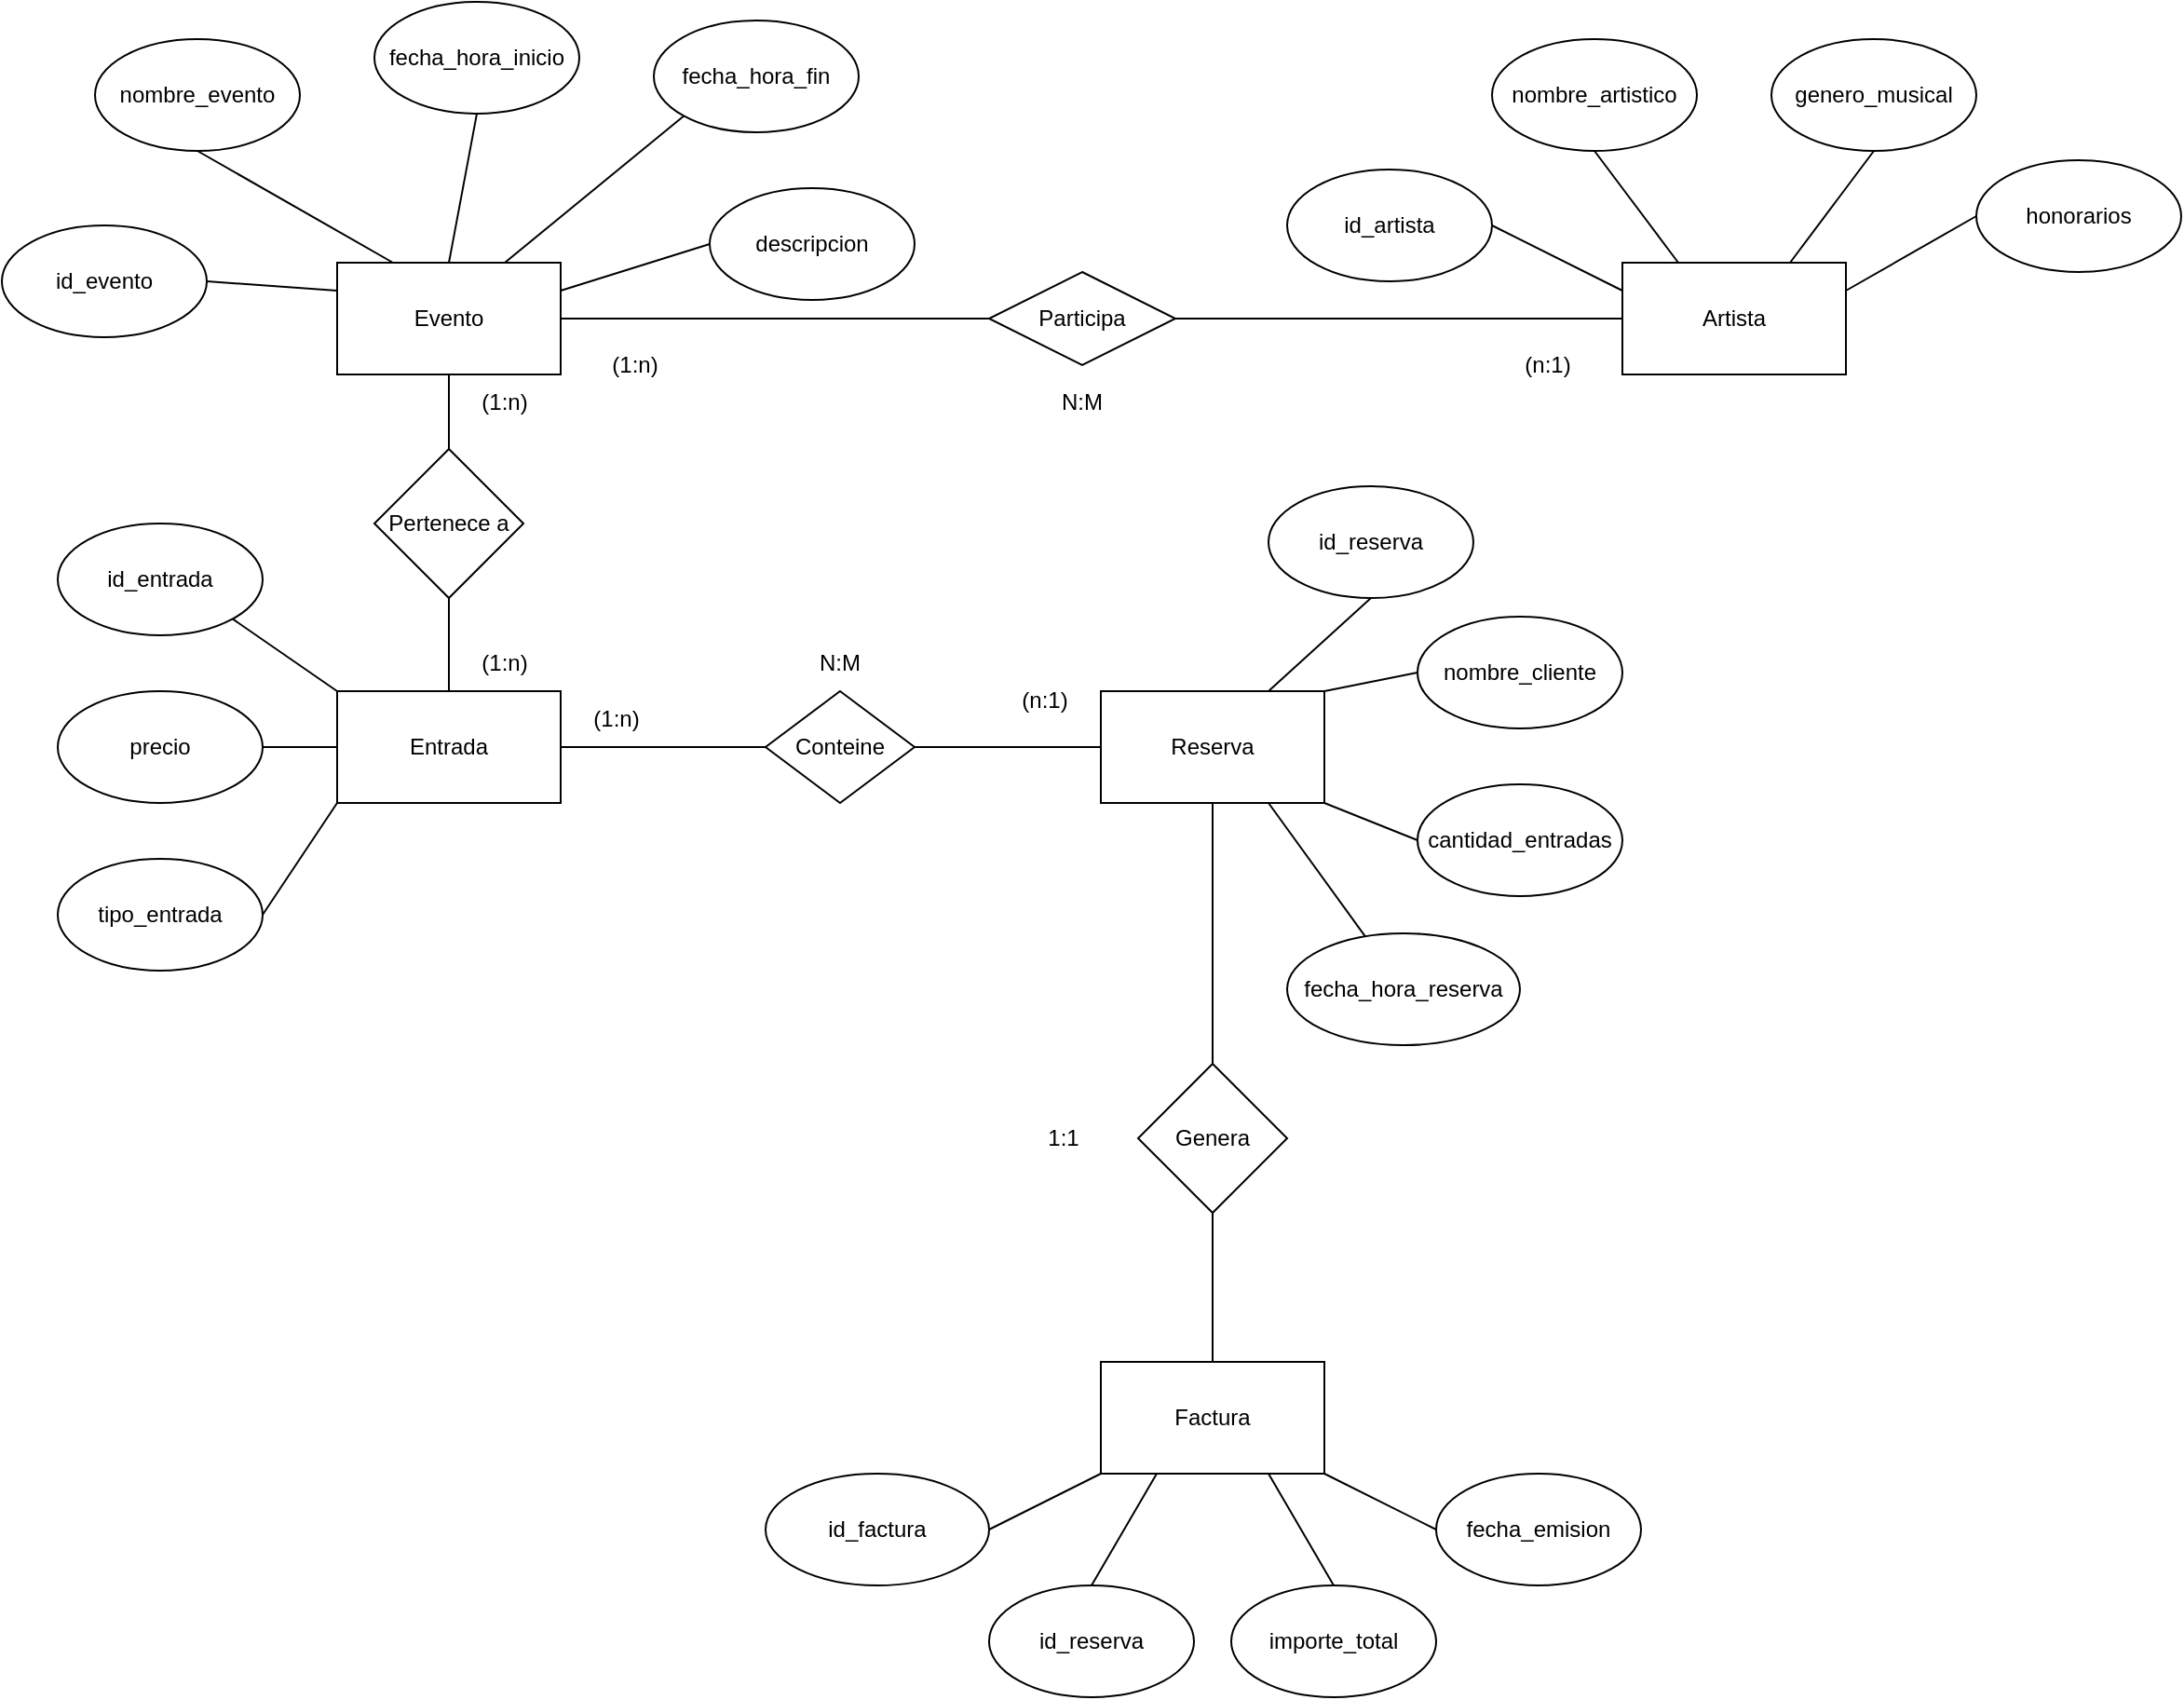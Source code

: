 <mxfile version="26.2.2" pages="2">
  <diagram id="R2lEEEUBdFMjLlhIrx00" name="Page-1">
    <mxGraphModel dx="2210" dy="997" grid="1" gridSize="10" guides="1" tooltips="1" connect="1" arrows="1" fold="1" page="1" pageScale="1" pageWidth="850" pageHeight="1100" math="0" shadow="0" extFonts="Permanent Marker^https://fonts.googleapis.com/css?family=Permanent+Marker">
      <root>
        <mxCell id="0" />
        <mxCell id="1" parent="0" />
        <mxCell id="tHTCJTDUbE4txwuYO-T0-12" style="edgeStyle=none;rounded=0;orthogonalLoop=1;jettySize=auto;html=1;exitX=0;exitY=0.25;exitDx=0;exitDy=0;entryX=1;entryY=0.5;entryDx=0;entryDy=0;endArrow=none;startFill=0;" edge="1" parent="1" source="tHTCJTDUbE4txwuYO-T0-1" target="tHTCJTDUbE4txwuYO-T0-6">
          <mxGeometry relative="1" as="geometry" />
        </mxCell>
        <mxCell id="tHTCJTDUbE4txwuYO-T0-13" style="edgeStyle=none;rounded=0;orthogonalLoop=1;jettySize=auto;html=1;exitX=0.25;exitY=0;exitDx=0;exitDy=0;entryX=0.5;entryY=1;entryDx=0;entryDy=0;endArrow=none;startFill=0;" edge="1" parent="1" source="tHTCJTDUbE4txwuYO-T0-1" target="tHTCJTDUbE4txwuYO-T0-7">
          <mxGeometry relative="1" as="geometry" />
        </mxCell>
        <mxCell id="tHTCJTDUbE4txwuYO-T0-14" style="edgeStyle=none;rounded=0;orthogonalLoop=1;jettySize=auto;html=1;exitX=0.5;exitY=0;exitDx=0;exitDy=0;entryX=0.5;entryY=1;entryDx=0;entryDy=0;endArrow=none;startFill=0;" edge="1" parent="1" source="tHTCJTDUbE4txwuYO-T0-1" target="tHTCJTDUbE4txwuYO-T0-8">
          <mxGeometry relative="1" as="geometry" />
        </mxCell>
        <mxCell id="tHTCJTDUbE4txwuYO-T0-15" style="edgeStyle=none;rounded=0;orthogonalLoop=1;jettySize=auto;html=1;exitX=0.75;exitY=0;exitDx=0;exitDy=0;entryX=0;entryY=1;entryDx=0;entryDy=0;endArrow=none;startFill=0;" edge="1" parent="1" source="tHTCJTDUbE4txwuYO-T0-1" target="tHTCJTDUbE4txwuYO-T0-9">
          <mxGeometry relative="1" as="geometry" />
        </mxCell>
        <mxCell id="tHTCJTDUbE4txwuYO-T0-16" style="edgeStyle=none;rounded=0;orthogonalLoop=1;jettySize=auto;html=1;exitX=1;exitY=0.25;exitDx=0;exitDy=0;entryX=0;entryY=0.5;entryDx=0;entryDy=0;endArrow=none;startFill=0;" edge="1" parent="1" source="tHTCJTDUbE4txwuYO-T0-1" target="tHTCJTDUbE4txwuYO-T0-10">
          <mxGeometry relative="1" as="geometry" />
        </mxCell>
        <mxCell id="tHTCJTDUbE4txwuYO-T0-18" style="edgeStyle=none;rounded=0;orthogonalLoop=1;jettySize=auto;html=1;exitX=1;exitY=0.5;exitDx=0;exitDy=0;entryX=0;entryY=0.5;entryDx=0;entryDy=0;endArrow=none;startFill=0;" edge="1" parent="1" source="tHTCJTDUbE4txwuYO-T0-1" target="tHTCJTDUbE4txwuYO-T0-17">
          <mxGeometry relative="1" as="geometry" />
        </mxCell>
        <mxCell id="tHTCJTDUbE4txwuYO-T0-1" value="Evento" style="rounded=0;whiteSpace=wrap;html=1;" vertex="1" parent="1">
          <mxGeometry x="170" y="250" width="120" height="60" as="geometry" />
        </mxCell>
        <mxCell id="tHTCJTDUbE4txwuYO-T0-24" style="edgeStyle=none;rounded=0;orthogonalLoop=1;jettySize=auto;html=1;exitX=1;exitY=0.25;exitDx=0;exitDy=0;entryX=0;entryY=0.5;entryDx=0;entryDy=0;endArrow=none;startFill=0;" edge="1" parent="1" source="tHTCJTDUbE4txwuYO-T0-2" target="tHTCJTDUbE4txwuYO-T0-23">
          <mxGeometry relative="1" as="geometry" />
        </mxCell>
        <mxCell id="tHTCJTDUbE4txwuYO-T0-25" style="edgeStyle=none;rounded=0;orthogonalLoop=1;jettySize=auto;html=1;exitX=0.75;exitY=0;exitDx=0;exitDy=0;entryX=0.5;entryY=1;entryDx=0;entryDy=0;endArrow=none;startFill=0;" edge="1" parent="1" source="tHTCJTDUbE4txwuYO-T0-2" target="tHTCJTDUbE4txwuYO-T0-22">
          <mxGeometry relative="1" as="geometry" />
        </mxCell>
        <mxCell id="tHTCJTDUbE4txwuYO-T0-26" style="edgeStyle=none;rounded=0;orthogonalLoop=1;jettySize=auto;html=1;exitX=0.25;exitY=0;exitDx=0;exitDy=0;entryX=0.5;entryY=1;entryDx=0;entryDy=0;endArrow=none;startFill=0;" edge="1" parent="1" source="tHTCJTDUbE4txwuYO-T0-2" target="tHTCJTDUbE4txwuYO-T0-21">
          <mxGeometry relative="1" as="geometry" />
        </mxCell>
        <mxCell id="tHTCJTDUbE4txwuYO-T0-27" style="edgeStyle=none;rounded=0;orthogonalLoop=1;jettySize=auto;html=1;exitX=0;exitY=0.25;exitDx=0;exitDy=0;entryX=1;entryY=0.5;entryDx=0;entryDy=0;endArrow=none;startFill=0;" edge="1" parent="1" source="tHTCJTDUbE4txwuYO-T0-2" target="tHTCJTDUbE4txwuYO-T0-20">
          <mxGeometry relative="1" as="geometry" />
        </mxCell>
        <mxCell id="tHTCJTDUbE4txwuYO-T0-2" value="Artista" style="rounded=0;whiteSpace=wrap;html=1;" vertex="1" parent="1">
          <mxGeometry x="860" y="250" width="120" height="60" as="geometry" />
        </mxCell>
        <mxCell id="tHTCJTDUbE4txwuYO-T0-29" style="edgeStyle=none;rounded=0;orthogonalLoop=1;jettySize=auto;html=1;exitX=0.5;exitY=0;exitDx=0;exitDy=0;entryX=0.5;entryY=1;entryDx=0;entryDy=0;endArrow=none;startFill=0;" edge="1" parent="1" source="tHTCJTDUbE4txwuYO-T0-3" target="tHTCJTDUbE4txwuYO-T0-28">
          <mxGeometry relative="1" as="geometry" />
        </mxCell>
        <mxCell id="tHTCJTDUbE4txwuYO-T0-37" style="edgeStyle=none;rounded=0;orthogonalLoop=1;jettySize=auto;html=1;exitX=0;exitY=0.5;exitDx=0;exitDy=0;entryX=1;entryY=0.5;entryDx=0;entryDy=0;endArrow=none;startFill=0;" edge="1" parent="1" source="tHTCJTDUbE4txwuYO-T0-3" target="tHTCJTDUbE4txwuYO-T0-36">
          <mxGeometry relative="1" as="geometry" />
        </mxCell>
        <mxCell id="tHTCJTDUbE4txwuYO-T0-38" style="edgeStyle=none;rounded=0;orthogonalLoop=1;jettySize=auto;html=1;exitX=0;exitY=0;exitDx=0;exitDy=0;entryX=1;entryY=1;entryDx=0;entryDy=0;endArrow=none;startFill=0;" edge="1" parent="1" source="tHTCJTDUbE4txwuYO-T0-3" target="tHTCJTDUbE4txwuYO-T0-34">
          <mxGeometry relative="1" as="geometry" />
        </mxCell>
        <mxCell id="tHTCJTDUbE4txwuYO-T0-40" style="edgeStyle=none;rounded=0;orthogonalLoop=1;jettySize=auto;html=1;exitX=0;exitY=1;exitDx=0;exitDy=0;entryX=1;entryY=0.5;entryDx=0;entryDy=0;endArrow=none;startFill=0;" edge="1" parent="1" source="tHTCJTDUbE4txwuYO-T0-3" target="tHTCJTDUbE4txwuYO-T0-35">
          <mxGeometry relative="1" as="geometry" />
        </mxCell>
        <mxCell id="tHTCJTDUbE4txwuYO-T0-3" value="Entrada" style="rounded=0;whiteSpace=wrap;html=1;" vertex="1" parent="1">
          <mxGeometry x="170" y="480" width="120" height="60" as="geometry" />
        </mxCell>
        <mxCell id="tHTCJTDUbE4txwuYO-T0-41" style="edgeStyle=none;rounded=0;orthogonalLoop=1;jettySize=auto;html=1;exitX=0;exitY=0.5;exitDx=0;exitDy=0;entryX=1;entryY=0.5;entryDx=0;entryDy=0;endArrow=none;startFill=0;" edge="1" parent="1" source="tHTCJTDUbE4txwuYO-T0-4" target="tHTCJTDUbE4txwuYO-T0-33">
          <mxGeometry relative="1" as="geometry" />
        </mxCell>
        <mxCell id="tHTCJTDUbE4txwuYO-T0-51" style="edgeStyle=none;rounded=0;orthogonalLoop=1;jettySize=auto;html=1;exitX=0.75;exitY=1;exitDx=0;exitDy=0;endArrow=none;startFill=0;" edge="1" parent="1" source="tHTCJTDUbE4txwuYO-T0-4" target="tHTCJTDUbE4txwuYO-T0-50">
          <mxGeometry relative="1" as="geometry" />
        </mxCell>
        <mxCell id="tHTCJTDUbE4txwuYO-T0-52" style="edgeStyle=none;rounded=0;orthogonalLoop=1;jettySize=auto;html=1;exitX=1;exitY=1;exitDx=0;exitDy=0;entryX=0;entryY=0.5;entryDx=0;entryDy=0;endArrow=none;startFill=0;" edge="1" parent="1" source="tHTCJTDUbE4txwuYO-T0-4" target="tHTCJTDUbE4txwuYO-T0-49">
          <mxGeometry relative="1" as="geometry" />
        </mxCell>
        <mxCell id="tHTCJTDUbE4txwuYO-T0-53" style="edgeStyle=none;rounded=0;orthogonalLoop=1;jettySize=auto;html=1;exitX=1;exitY=0;exitDx=0;exitDy=0;entryX=0;entryY=0.5;entryDx=0;entryDy=0;endArrow=none;startFill=0;" edge="1" parent="1" source="tHTCJTDUbE4txwuYO-T0-4" target="tHTCJTDUbE4txwuYO-T0-48">
          <mxGeometry relative="1" as="geometry" />
        </mxCell>
        <mxCell id="tHTCJTDUbE4txwuYO-T0-54" style="edgeStyle=none;rounded=0;orthogonalLoop=1;jettySize=auto;html=1;exitX=0.75;exitY=0;exitDx=0;exitDy=0;entryX=0.5;entryY=1;entryDx=0;entryDy=0;endArrow=none;startFill=0;" edge="1" parent="1" source="tHTCJTDUbE4txwuYO-T0-4" target="tHTCJTDUbE4txwuYO-T0-47">
          <mxGeometry relative="1" as="geometry" />
        </mxCell>
        <mxCell id="tHTCJTDUbE4txwuYO-T0-59" style="edgeStyle=none;rounded=0;orthogonalLoop=1;jettySize=auto;html=1;exitX=0.5;exitY=1;exitDx=0;exitDy=0;entryX=0.5;entryY=0;entryDx=0;entryDy=0;endArrow=none;startFill=0;" edge="1" parent="1" source="tHTCJTDUbE4txwuYO-T0-4" target="tHTCJTDUbE4txwuYO-T0-57">
          <mxGeometry relative="1" as="geometry" />
        </mxCell>
        <mxCell id="tHTCJTDUbE4txwuYO-T0-4" value="Reserva" style="rounded=0;whiteSpace=wrap;html=1;" vertex="1" parent="1">
          <mxGeometry x="580" y="480" width="120" height="60" as="geometry" />
        </mxCell>
        <mxCell id="tHTCJTDUbE4txwuYO-T0-67" style="edgeStyle=none;rounded=0;orthogonalLoop=1;jettySize=auto;html=1;exitX=1;exitY=1;exitDx=0;exitDy=0;entryX=0;entryY=0.5;entryDx=0;entryDy=0;endArrow=none;startFill=0;" edge="1" parent="1" source="tHTCJTDUbE4txwuYO-T0-5" target="tHTCJTDUbE4txwuYO-T0-63">
          <mxGeometry relative="1" as="geometry" />
        </mxCell>
        <mxCell id="tHTCJTDUbE4txwuYO-T0-68" style="edgeStyle=none;rounded=0;orthogonalLoop=1;jettySize=auto;html=1;exitX=0.75;exitY=1;exitDx=0;exitDy=0;entryX=0.5;entryY=0;entryDx=0;entryDy=0;endArrow=none;startFill=0;" edge="1" parent="1" source="tHTCJTDUbE4txwuYO-T0-5" target="tHTCJTDUbE4txwuYO-T0-64">
          <mxGeometry relative="1" as="geometry" />
        </mxCell>
        <mxCell id="tHTCJTDUbE4txwuYO-T0-69" style="edgeStyle=none;rounded=0;orthogonalLoop=1;jettySize=auto;html=1;exitX=0.25;exitY=1;exitDx=0;exitDy=0;entryX=0.5;entryY=0;entryDx=0;entryDy=0;endArrow=none;startFill=0;" edge="1" parent="1" source="tHTCJTDUbE4txwuYO-T0-5" target="tHTCJTDUbE4txwuYO-T0-66">
          <mxGeometry relative="1" as="geometry" />
        </mxCell>
        <mxCell id="tHTCJTDUbE4txwuYO-T0-70" style="edgeStyle=none;rounded=0;orthogonalLoop=1;jettySize=auto;html=1;exitX=0;exitY=1;exitDx=0;exitDy=0;entryX=1;entryY=0.5;entryDx=0;entryDy=0;endArrow=none;startFill=0;" edge="1" parent="1" source="tHTCJTDUbE4txwuYO-T0-5" target="tHTCJTDUbE4txwuYO-T0-62">
          <mxGeometry relative="1" as="geometry" />
        </mxCell>
        <mxCell id="tHTCJTDUbE4txwuYO-T0-5" value="Factura" style="rounded=0;whiteSpace=wrap;html=1;" vertex="1" parent="1">
          <mxGeometry x="580" y="840" width="120" height="60" as="geometry" />
        </mxCell>
        <mxCell id="tHTCJTDUbE4txwuYO-T0-6" value="id_evento" style="ellipse;whiteSpace=wrap;html=1;" vertex="1" parent="1">
          <mxGeometry x="-10" y="230" width="110" height="60" as="geometry" />
        </mxCell>
        <mxCell id="tHTCJTDUbE4txwuYO-T0-7" value="nombre_evento" style="ellipse;whiteSpace=wrap;html=1;" vertex="1" parent="1">
          <mxGeometry x="40" y="130" width="110" height="60" as="geometry" />
        </mxCell>
        <mxCell id="tHTCJTDUbE4txwuYO-T0-8" value="fecha_hora_inicio" style="ellipse;whiteSpace=wrap;html=1;" vertex="1" parent="1">
          <mxGeometry x="190" y="110" width="110" height="60" as="geometry" />
        </mxCell>
        <mxCell id="tHTCJTDUbE4txwuYO-T0-9" value="fecha_hora_fin" style="ellipse;whiteSpace=wrap;html=1;" vertex="1" parent="1">
          <mxGeometry x="340" y="120" width="110" height="60" as="geometry" />
        </mxCell>
        <mxCell id="tHTCJTDUbE4txwuYO-T0-10" value="descripcion" style="ellipse;whiteSpace=wrap;html=1;" vertex="1" parent="1">
          <mxGeometry x="370" y="210" width="110" height="60" as="geometry" />
        </mxCell>
        <mxCell id="tHTCJTDUbE4txwuYO-T0-19" style="edgeStyle=none;rounded=0;orthogonalLoop=1;jettySize=auto;html=1;exitX=1;exitY=0.5;exitDx=0;exitDy=0;entryX=0;entryY=0.5;entryDx=0;entryDy=0;endArrow=none;startFill=0;" edge="1" parent="1" source="tHTCJTDUbE4txwuYO-T0-17" target="tHTCJTDUbE4txwuYO-T0-2">
          <mxGeometry relative="1" as="geometry" />
        </mxCell>
        <mxCell id="tHTCJTDUbE4txwuYO-T0-17" value="Participa" style="rhombus;whiteSpace=wrap;html=1;" vertex="1" parent="1">
          <mxGeometry x="520" y="255" width="100" height="50" as="geometry" />
        </mxCell>
        <mxCell id="tHTCJTDUbE4txwuYO-T0-20" value="id_artista" style="ellipse;whiteSpace=wrap;html=1;" vertex="1" parent="1">
          <mxGeometry x="680" y="200" width="110" height="60" as="geometry" />
        </mxCell>
        <mxCell id="tHTCJTDUbE4txwuYO-T0-21" value="nombre_artistico" style="ellipse;whiteSpace=wrap;html=1;" vertex="1" parent="1">
          <mxGeometry x="790" y="130" width="110" height="60" as="geometry" />
        </mxCell>
        <mxCell id="tHTCJTDUbE4txwuYO-T0-22" value="genero_musical" style="ellipse;whiteSpace=wrap;html=1;" vertex="1" parent="1">
          <mxGeometry x="940" y="130" width="110" height="60" as="geometry" />
        </mxCell>
        <mxCell id="tHTCJTDUbE4txwuYO-T0-23" value="honorarios" style="ellipse;whiteSpace=wrap;html=1;" vertex="1" parent="1">
          <mxGeometry x="1050" y="195" width="110" height="60" as="geometry" />
        </mxCell>
        <mxCell id="tHTCJTDUbE4txwuYO-T0-30" style="edgeStyle=none;rounded=0;orthogonalLoop=1;jettySize=auto;html=1;exitX=0.5;exitY=0;exitDx=0;exitDy=0;entryX=0.5;entryY=1;entryDx=0;entryDy=0;endArrow=none;startFill=0;" edge="1" parent="1" source="tHTCJTDUbE4txwuYO-T0-28" target="tHTCJTDUbE4txwuYO-T0-1">
          <mxGeometry relative="1" as="geometry" />
        </mxCell>
        <mxCell id="tHTCJTDUbE4txwuYO-T0-28" value="Pertenece a" style="rhombus;whiteSpace=wrap;html=1;" vertex="1" parent="1">
          <mxGeometry x="190" y="350" width="80" height="80" as="geometry" />
        </mxCell>
        <mxCell id="tHTCJTDUbE4txwuYO-T0-31" value="(1:n)" style="text;html=1;align=center;verticalAlign=middle;whiteSpace=wrap;rounded=0;" vertex="1" parent="1">
          <mxGeometry x="230" y="450" width="60" height="30" as="geometry" />
        </mxCell>
        <mxCell id="tHTCJTDUbE4txwuYO-T0-32" value="(1:n)" style="text;html=1;align=center;verticalAlign=middle;whiteSpace=wrap;rounded=0;" vertex="1" parent="1">
          <mxGeometry x="230" y="310" width="60" height="30" as="geometry" />
        </mxCell>
        <mxCell id="tHTCJTDUbE4txwuYO-T0-42" style="edgeStyle=none;rounded=0;orthogonalLoop=1;jettySize=auto;html=1;exitX=0;exitY=0.5;exitDx=0;exitDy=0;entryX=1;entryY=0.5;entryDx=0;entryDy=0;endArrow=none;startFill=0;" edge="1" parent="1" source="tHTCJTDUbE4txwuYO-T0-33" target="tHTCJTDUbE4txwuYO-T0-3">
          <mxGeometry relative="1" as="geometry" />
        </mxCell>
        <mxCell id="tHTCJTDUbE4txwuYO-T0-33" value="Conteine" style="rhombus;whiteSpace=wrap;html=1;" vertex="1" parent="1">
          <mxGeometry x="400" y="480" width="80" height="60" as="geometry" />
        </mxCell>
        <mxCell id="tHTCJTDUbE4txwuYO-T0-34" value="id_entrada" style="ellipse;whiteSpace=wrap;html=1;" vertex="1" parent="1">
          <mxGeometry x="20" y="390" width="110" height="60" as="geometry" />
        </mxCell>
        <mxCell id="tHTCJTDUbE4txwuYO-T0-35" value="tipo_entrada" style="ellipse;whiteSpace=wrap;html=1;" vertex="1" parent="1">
          <mxGeometry x="20" y="570" width="110" height="60" as="geometry" />
        </mxCell>
        <mxCell id="tHTCJTDUbE4txwuYO-T0-36" value="precio" style="ellipse;whiteSpace=wrap;html=1;" vertex="1" parent="1">
          <mxGeometry x="20" y="480" width="110" height="60" as="geometry" />
        </mxCell>
        <mxCell id="tHTCJTDUbE4txwuYO-T0-43" value="(1:n)" style="text;html=1;align=center;verticalAlign=middle;whiteSpace=wrap;rounded=0;" vertex="1" parent="1">
          <mxGeometry x="290" y="480" width="60" height="30" as="geometry" />
        </mxCell>
        <mxCell id="tHTCJTDUbE4txwuYO-T0-44" value="N:M" style="text;html=1;align=center;verticalAlign=middle;whiteSpace=wrap;rounded=0;" vertex="1" parent="1">
          <mxGeometry x="540" y="310" width="60" height="30" as="geometry" />
        </mxCell>
        <mxCell id="tHTCJTDUbE4txwuYO-T0-45" value="(1:n)" style="text;html=1;align=center;verticalAlign=middle;whiteSpace=wrap;rounded=0;" vertex="1" parent="1">
          <mxGeometry x="300" y="290" width="60" height="30" as="geometry" />
        </mxCell>
        <mxCell id="tHTCJTDUbE4txwuYO-T0-46" value="(n:1)" style="text;html=1;align=center;verticalAlign=middle;whiteSpace=wrap;rounded=0;" vertex="1" parent="1">
          <mxGeometry x="790" y="290" width="60" height="30" as="geometry" />
        </mxCell>
        <mxCell id="tHTCJTDUbE4txwuYO-T0-47" value="id_reserva" style="ellipse;whiteSpace=wrap;html=1;" vertex="1" parent="1">
          <mxGeometry x="670" y="370" width="110" height="60" as="geometry" />
        </mxCell>
        <mxCell id="tHTCJTDUbE4txwuYO-T0-48" value="nombre_cliente" style="ellipse;whiteSpace=wrap;html=1;" vertex="1" parent="1">
          <mxGeometry x="750" y="440" width="110" height="60" as="geometry" />
        </mxCell>
        <mxCell id="tHTCJTDUbE4txwuYO-T0-49" value="cantidad_entradas" style="ellipse;whiteSpace=wrap;html=1;" vertex="1" parent="1">
          <mxGeometry x="750" y="530" width="110" height="60" as="geometry" />
        </mxCell>
        <mxCell id="tHTCJTDUbE4txwuYO-T0-50" value="fecha_hora_reserva" style="ellipse;whiteSpace=wrap;html=1;" vertex="1" parent="1">
          <mxGeometry x="680" y="610" width="125" height="60" as="geometry" />
        </mxCell>
        <mxCell id="tHTCJTDUbE4txwuYO-T0-55" value="(n:1)" style="text;html=1;align=center;verticalAlign=middle;whiteSpace=wrap;rounded=0;" vertex="1" parent="1">
          <mxGeometry x="520" y="470" width="60" height="30" as="geometry" />
        </mxCell>
        <mxCell id="tHTCJTDUbE4txwuYO-T0-56" value="N:M" style="text;html=1;align=center;verticalAlign=middle;whiteSpace=wrap;rounded=0;" vertex="1" parent="1">
          <mxGeometry x="410" y="450" width="60" height="30" as="geometry" />
        </mxCell>
        <mxCell id="tHTCJTDUbE4txwuYO-T0-60" style="edgeStyle=none;rounded=0;orthogonalLoop=1;jettySize=auto;html=1;exitX=0.5;exitY=1;exitDx=0;exitDy=0;entryX=0.5;entryY=0;entryDx=0;entryDy=0;endArrow=none;startFill=0;" edge="1" parent="1" source="tHTCJTDUbE4txwuYO-T0-57" target="tHTCJTDUbE4txwuYO-T0-5">
          <mxGeometry relative="1" as="geometry" />
        </mxCell>
        <mxCell id="tHTCJTDUbE4txwuYO-T0-57" value="Genera" style="rhombus;whiteSpace=wrap;html=1;" vertex="1" parent="1">
          <mxGeometry x="600" y="680" width="80" height="80" as="geometry" />
        </mxCell>
        <mxCell id="tHTCJTDUbE4txwuYO-T0-61" value="1:1" style="text;html=1;align=center;verticalAlign=middle;whiteSpace=wrap;rounded=0;" vertex="1" parent="1">
          <mxGeometry x="530" y="705" width="60" height="30" as="geometry" />
        </mxCell>
        <mxCell id="tHTCJTDUbE4txwuYO-T0-62" value="id_factura" style="ellipse;whiteSpace=wrap;html=1;" vertex="1" parent="1">
          <mxGeometry x="400" y="900" width="120" height="60" as="geometry" />
        </mxCell>
        <mxCell id="tHTCJTDUbE4txwuYO-T0-63" value="fecha_emision" style="ellipse;whiteSpace=wrap;html=1;" vertex="1" parent="1">
          <mxGeometry x="760" y="900" width="110" height="60" as="geometry" />
        </mxCell>
        <mxCell id="tHTCJTDUbE4txwuYO-T0-64" value="importe_total" style="ellipse;whiteSpace=wrap;html=1;" vertex="1" parent="1">
          <mxGeometry x="650" y="960" width="110" height="60" as="geometry" />
        </mxCell>
        <mxCell id="tHTCJTDUbE4txwuYO-T0-66" value="id_reserva" style="ellipse;whiteSpace=wrap;html=1;" vertex="1" parent="1">
          <mxGeometry x="520" y="960" width="110" height="60" as="geometry" />
        </mxCell>
      </root>
    </mxGraphModel>
  </diagram>
  <diagram id="JgYKWsGHVvsn4fGtTowv" name="Página-2">
    <mxGraphModel dx="193" dy="748" grid="1" gridSize="10" guides="1" tooltips="1" connect="1" arrows="1" fold="1" page="1" pageScale="1" pageWidth="827" pageHeight="1169" math="0" shadow="0">
      <root>
        <mxCell id="0" />
        <mxCell id="1" parent="0" />
        <mxCell id="UV3RS6sNMKacvwU9DxJ2-1" value="Evento" style="swimlane;fontStyle=0;childLayout=stackLayout;horizontal=1;startSize=26;horizontalStack=0;resizeParent=1;resizeParentMax=0;resizeLast=0;collapsible=1;marginBottom=0;align=center;fontSize=14;" vertex="1" parent="1">
          <mxGeometry x="1161" y="455" width="160" height="176" as="geometry" />
        </mxCell>
        <mxCell id="UV3RS6sNMKacvwU9DxJ2-2" value="idEvento (PK)" style="text;strokeColor=none;fillColor=none;spacingLeft=4;spacingRight=4;overflow=hidden;rotatable=0;points=[[0,0.5],[1,0.5]];portConstraint=eastwest;fontSize=12;whiteSpace=wrap;html=1;fontStyle=1" vertex="1" parent="UV3RS6sNMKacvwU9DxJ2-1">
          <mxGeometry y="26" width="160" height="30" as="geometry" />
        </mxCell>
        <mxCell id="UV3RS6sNMKacvwU9DxJ2-3" value="nombreEvento" style="text;strokeColor=none;fillColor=none;spacingLeft=4;spacingRight=4;overflow=hidden;rotatable=0;points=[[0,0.5],[1,0.5]];portConstraint=eastwest;fontSize=12;whiteSpace=wrap;html=1;" vertex="1" parent="UV3RS6sNMKacvwU9DxJ2-1">
          <mxGeometry y="56" width="160" height="30" as="geometry" />
        </mxCell>
        <mxCell id="UV3RS6sNMKacvwU9DxJ2-4" value="descripcion" style="text;strokeColor=none;fillColor=none;spacingLeft=4;spacingRight=4;overflow=hidden;rotatable=0;points=[[0,0.5],[1,0.5]];portConstraint=eastwest;fontSize=12;whiteSpace=wrap;html=1;" vertex="1" parent="UV3RS6sNMKacvwU9DxJ2-1">
          <mxGeometry y="86" width="160" height="30" as="geometry" />
        </mxCell>
        <mxCell id="UV3RS6sNMKacvwU9DxJ2-5" value="fechaHoraInicio" style="text;strokeColor=none;fillColor=none;spacingLeft=4;spacingRight=4;overflow=hidden;rotatable=0;points=[[0,0.5],[1,0.5]];portConstraint=eastwest;fontSize=12;whiteSpace=wrap;html=1;" vertex="1" parent="UV3RS6sNMKacvwU9DxJ2-1">
          <mxGeometry y="116" width="160" height="30" as="geometry" />
        </mxCell>
        <mxCell id="UV3RS6sNMKacvwU9DxJ2-6" value="fechaHoraFin" style="text;strokeColor=none;fillColor=none;spacingLeft=4;spacingRight=4;overflow=hidden;rotatable=0;points=[[0,0.5],[1,0.5]];portConstraint=eastwest;fontSize=12;whiteSpace=wrap;html=1;" vertex="1" parent="UV3RS6sNMKacvwU9DxJ2-1">
          <mxGeometry y="146" width="160" height="30" as="geometry" />
        </mxCell>
        <mxCell id="UV3RS6sNMKacvwU9DxJ2-7" value="Artista" style="swimlane;fontStyle=0;childLayout=stackLayout;horizontal=1;startSize=26;horizontalStack=0;resizeParent=1;resizeParentMax=0;resizeLast=0;collapsible=1;marginBottom=0;align=center;fontSize=14;" vertex="1" parent="1">
          <mxGeometry x="1720" y="450" width="160" height="146" as="geometry" />
        </mxCell>
        <mxCell id="UV3RS6sNMKacvwU9DxJ2-8" value="idArtista (PK)" style="text;strokeColor=none;fillColor=none;spacingLeft=4;spacingRight=4;overflow=hidden;rotatable=0;points=[[0,0.5],[1,0.5]];portConstraint=eastwest;fontSize=12;whiteSpace=wrap;html=1;fontStyle=1" vertex="1" parent="UV3RS6sNMKacvwU9DxJ2-7">
          <mxGeometry y="26" width="160" height="30" as="geometry" />
        </mxCell>
        <mxCell id="UV3RS6sNMKacvwU9DxJ2-9" value="nombreArtistico" style="text;strokeColor=none;fillColor=none;spacingLeft=4;spacingRight=4;overflow=hidden;rotatable=0;points=[[0,0.5],[1,0.5]];portConstraint=eastwest;fontSize=12;whiteSpace=wrap;html=1;" vertex="1" parent="UV3RS6sNMKacvwU9DxJ2-7">
          <mxGeometry y="56" width="160" height="30" as="geometry" />
        </mxCell>
        <mxCell id="UV3RS6sNMKacvwU9DxJ2-10" value="generoMusical" style="text;strokeColor=none;fillColor=none;spacingLeft=4;spacingRight=4;overflow=hidden;rotatable=0;points=[[0,0.5],[1,0.5]];portConstraint=eastwest;fontSize=12;whiteSpace=wrap;html=1;" vertex="1" parent="UV3RS6sNMKacvwU9DxJ2-7">
          <mxGeometry y="86" width="160" height="30" as="geometry" />
        </mxCell>
        <mxCell id="UV3RS6sNMKacvwU9DxJ2-11" value="honorarios" style="text;strokeColor=none;fillColor=none;spacingLeft=4;spacingRight=4;overflow=hidden;rotatable=0;points=[[0,0.5],[1,0.5]];portConstraint=eastwest;fontSize=12;whiteSpace=wrap;html=1;" vertex="1" parent="UV3RS6sNMKacvwU9DxJ2-7">
          <mxGeometry y="116" width="160" height="30" as="geometry" />
        </mxCell>
        <mxCell id="UV3RS6sNMKacvwU9DxJ2-12" value="Entrada" style="swimlane;fontStyle=0;childLayout=stackLayout;horizontal=1;startSize=26;horizontalStack=0;resizeParent=1;resizeParentMax=0;resizeLast=0;collapsible=1;marginBottom=0;align=center;fontSize=14;" vertex="1" parent="1">
          <mxGeometry x="1160" y="680" width="160" height="146" as="geometry" />
        </mxCell>
        <mxCell id="UV3RS6sNMKacvwU9DxJ2-13" value="idEntrada (PK)" style="text;strokeColor=none;fillColor=none;spacingLeft=4;spacingRight=4;overflow=hidden;rotatable=0;points=[[0,0.5],[1,0.5]];portConstraint=eastwest;fontSize=12;whiteSpace=wrap;html=1;fontStyle=1" vertex="1" parent="UV3RS6sNMKacvwU9DxJ2-12">
          <mxGeometry y="26" width="160" height="30" as="geometry" />
        </mxCell>
        <mxCell id="UV3RS6sNMKacvwU9DxJ2-14" value="precio" style="text;strokeColor=none;fillColor=none;spacingLeft=4;spacingRight=4;overflow=hidden;rotatable=0;points=[[0,0.5],[1,0.5]];portConstraint=eastwest;fontSize=12;whiteSpace=wrap;html=1;" vertex="1" parent="UV3RS6sNMKacvwU9DxJ2-12">
          <mxGeometry y="56" width="160" height="30" as="geometry" />
        </mxCell>
        <mxCell id="UV3RS6sNMKacvwU9DxJ2-15" value="tipoEntrada" style="text;strokeColor=none;fillColor=none;spacingLeft=4;spacingRight=4;overflow=hidden;rotatable=0;points=[[0,0.5],[1,0.5]];portConstraint=eastwest;fontSize=12;whiteSpace=wrap;html=1;" vertex="1" parent="UV3RS6sNMKacvwU9DxJ2-12">
          <mxGeometry y="86" width="160" height="30" as="geometry" />
        </mxCell>
        <mxCell id="8a3SF2kj1oNyS1goVyg0-1" value="idEvento (FK)" style="text;strokeColor=none;fillColor=none;spacingLeft=4;spacingRight=4;overflow=hidden;rotatable=0;points=[[0,0.5],[1,0.5]];portConstraint=eastwest;fontSize=12;whiteSpace=wrap;html=1;" vertex="1" parent="UV3RS6sNMKacvwU9DxJ2-12">
          <mxGeometry y="116" width="160" height="30" as="geometry" />
        </mxCell>
        <mxCell id="UV3RS6sNMKacvwU9DxJ2-16" value="Reserva" style="swimlane;fontStyle=0;childLayout=stackLayout;horizontal=1;startSize=26;horizontalStack=0;resizeParent=1;resizeParentMax=0;resizeLast=0;collapsible=1;marginBottom=0;align=center;fontSize=14;" vertex="1" parent="1">
          <mxGeometry x="1680" y="710" width="160" height="146" as="geometry" />
        </mxCell>
        <mxCell id="UV3RS6sNMKacvwU9DxJ2-17" value="idReserva (PK)" style="text;strokeColor=none;fillColor=none;spacingLeft=4;spacingRight=4;overflow=hidden;rotatable=0;points=[[0,0.5],[1,0.5]];portConstraint=eastwest;fontSize=12;whiteSpace=wrap;html=1;fontStyle=1" vertex="1" parent="UV3RS6sNMKacvwU9DxJ2-16">
          <mxGeometry y="26" width="160" height="30" as="geometry" />
        </mxCell>
        <mxCell id="UV3RS6sNMKacvwU9DxJ2-18" value="nombreCliente" style="text;strokeColor=none;fillColor=none;spacingLeft=4;spacingRight=4;overflow=hidden;rotatable=0;points=[[0,0.5],[1,0.5]];portConstraint=eastwest;fontSize=12;whiteSpace=wrap;html=1;" vertex="1" parent="UV3RS6sNMKacvwU9DxJ2-16">
          <mxGeometry y="56" width="160" height="30" as="geometry" />
        </mxCell>
        <mxCell id="UV3RS6sNMKacvwU9DxJ2-19" value="cantidadEntradas" style="text;strokeColor=none;fillColor=none;spacingLeft=4;spacingRight=4;overflow=hidden;rotatable=0;points=[[0,0.5],[1,0.5]];portConstraint=eastwest;fontSize=12;whiteSpace=wrap;html=1;" vertex="1" parent="UV3RS6sNMKacvwU9DxJ2-16">
          <mxGeometry y="86" width="160" height="30" as="geometry" />
        </mxCell>
        <mxCell id="UV3RS6sNMKacvwU9DxJ2-20" value="fechaHoraReserva" style="text;strokeColor=none;fillColor=none;spacingLeft=4;spacingRight=4;overflow=hidden;rotatable=0;points=[[0,0.5],[1,0.5]];portConstraint=eastwest;fontSize=12;whiteSpace=wrap;html=1;" vertex="1" parent="UV3RS6sNMKacvwU9DxJ2-16">
          <mxGeometry y="116" width="160" height="30" as="geometry" />
        </mxCell>
        <mxCell id="UV3RS6sNMKacvwU9DxJ2-21" value="Factura" style="swimlane;fontStyle=0;childLayout=stackLayout;horizontal=1;startSize=26;horizontalStack=0;resizeParent=1;resizeParentMax=0;resizeLast=0;collapsible=1;marginBottom=0;align=center;fontSize=14;" vertex="1" parent="1">
          <mxGeometry x="1930" y="680" width="160" height="146" as="geometry" />
        </mxCell>
        <mxCell id="UV3RS6sNMKacvwU9DxJ2-22" value="idFactura (PK)" style="text;strokeColor=none;fillColor=none;spacingLeft=4;spacingRight=4;overflow=hidden;rotatable=0;points=[[0,0.5],[1,0.5]];portConstraint=eastwest;fontSize=12;whiteSpace=wrap;html=1;fontStyle=1" vertex="1" parent="UV3RS6sNMKacvwU9DxJ2-21">
          <mxGeometry y="26" width="160" height="30" as="geometry" />
        </mxCell>
        <mxCell id="UV3RS6sNMKacvwU9DxJ2-23" value="idReserva (FK)" style="text;strokeColor=none;fillColor=none;spacingLeft=4;spacingRight=4;overflow=hidden;rotatable=0;points=[[0,0.5],[1,0.5]];portConstraint=eastwest;fontSize=12;whiteSpace=wrap;html=1;" vertex="1" parent="UV3RS6sNMKacvwU9DxJ2-21">
          <mxGeometry y="56" width="160" height="30" as="geometry" />
        </mxCell>
        <mxCell id="UV3RS6sNMKacvwU9DxJ2-24" value="importeTotal" style="text;strokeColor=none;fillColor=none;spacingLeft=4;spacingRight=4;overflow=hidden;rotatable=0;points=[[0,0.5],[1,0.5]];portConstraint=eastwest;fontSize=12;whiteSpace=wrap;html=1;" vertex="1" parent="UV3RS6sNMKacvwU9DxJ2-21">
          <mxGeometry y="86" width="160" height="30" as="geometry" />
        </mxCell>
        <mxCell id="UV3RS6sNMKacvwU9DxJ2-25" value="fechaEmision" style="text;strokeColor=none;fillColor=none;spacingLeft=4;spacingRight=4;overflow=hidden;rotatable=0;points=[[0,0.5],[1,0.5]];portConstraint=eastwest;fontSize=12;whiteSpace=wrap;html=1;" vertex="1" parent="UV3RS6sNMKacvwU9DxJ2-21">
          <mxGeometry y="116" width="160" height="30" as="geometry" />
        </mxCell>
        <mxCell id="UV3RS6sNMKacvwU9DxJ2-26" style="edgeStyle=none;rounded=0;orthogonalLoop=1;jettySize=auto;html=1;exitX=1;exitY=0.5;exitDx=0;exitDy=0;entryX=0;entryY=0.5;entryDx=0;entryDy=0;" edge="1" parent="1" source="UV3RS6sNMKacvwU9DxJ2-17" target="UV3RS6sNMKacvwU9DxJ2-23">
          <mxGeometry relative="1" as="geometry" />
        </mxCell>
        <mxCell id="UV3RS6sNMKacvwU9DxJ2-27" value="EntradaRserva" style="swimlane;fontStyle=0;childLayout=stackLayout;horizontal=1;startSize=26;horizontalStack=0;resizeParent=1;resizeParentMax=0;resizeLast=0;collapsible=1;marginBottom=0;align=center;fontSize=14;" vertex="1" parent="1">
          <mxGeometry x="1420" y="680" width="160" height="86" as="geometry" />
        </mxCell>
        <mxCell id="UV3RS6sNMKacvwU9DxJ2-28" value="idEntrada (PK)" style="text;strokeColor=none;fillColor=none;spacingLeft=4;spacingRight=4;overflow=hidden;rotatable=0;points=[[0,0.5],[1,0.5]];portConstraint=eastwest;fontSize=12;whiteSpace=wrap;html=1;fontStyle=1" vertex="1" parent="UV3RS6sNMKacvwU9DxJ2-27">
          <mxGeometry y="26" width="160" height="30" as="geometry" />
        </mxCell>
        <mxCell id="UV3RS6sNMKacvwU9DxJ2-29" value="idReserva (PK)" style="text;strokeColor=none;fillColor=none;spacingLeft=4;spacingRight=4;overflow=hidden;rotatable=0;points=[[0,0.5],[1,0.5]];portConstraint=eastwest;fontSize=12;whiteSpace=wrap;html=1;fontStyle=1" vertex="1" parent="UV3RS6sNMKacvwU9DxJ2-27">
          <mxGeometry y="56" width="160" height="30" as="geometry" />
        </mxCell>
        <mxCell id="UV3RS6sNMKacvwU9DxJ2-30" style="edgeStyle=none;rounded=0;orthogonalLoop=1;jettySize=auto;html=1;exitX=0;exitY=0.5;exitDx=0;exitDy=0;entryX=1;entryY=0.5;entryDx=0;entryDy=0;" edge="1" parent="1" source="UV3RS6sNMKacvwU9DxJ2-17" target="UV3RS6sNMKacvwU9DxJ2-29">
          <mxGeometry relative="1" as="geometry" />
        </mxCell>
        <mxCell id="UV3RS6sNMKacvwU9DxJ2-31" style="edgeStyle=none;rounded=0;orthogonalLoop=1;jettySize=auto;html=1;exitX=1;exitY=0.5;exitDx=0;exitDy=0;entryX=0;entryY=0.5;entryDx=0;entryDy=0;" edge="1" parent="1" source="UV3RS6sNMKacvwU9DxJ2-13" target="UV3RS6sNMKacvwU9DxJ2-28">
          <mxGeometry relative="1" as="geometry" />
        </mxCell>
        <mxCell id="UV3RS6sNMKacvwU9DxJ2-32" value="n:1" style="text;html=1;align=center;verticalAlign=middle;whiteSpace=wrap;rounded=0;" vertex="1" parent="1">
          <mxGeometry x="1620" y="720" width="60" height="30" as="geometry" />
        </mxCell>
        <mxCell id="UV3RS6sNMKacvwU9DxJ2-33" value="1:n" style="text;html=1;align=center;verticalAlign=middle;whiteSpace=wrap;rounded=0;" vertex="1" parent="1">
          <mxGeometry x="1320" y="690" width="60" height="30" as="geometry" />
        </mxCell>
        <mxCell id="UV3RS6sNMKacvwU9DxJ2-34" value="1:1" style="text;html=1;align=center;verticalAlign=middle;whiteSpace=wrap;rounded=0;" vertex="1" parent="1">
          <mxGeometry x="1860" y="766" width="60" height="30" as="geometry" />
        </mxCell>
        <mxCell id="8a3SF2kj1oNyS1goVyg0-3" style="edgeStyle=orthogonalEdgeStyle;rounded=0;orthogonalLoop=1;jettySize=auto;html=1;exitX=0;exitY=0.5;exitDx=0;exitDy=0;entryX=0;entryY=0.5;entryDx=0;entryDy=0;" edge="1" parent="1" source="UV3RS6sNMKacvwU9DxJ2-2" target="8a3SF2kj1oNyS1goVyg0-1">
          <mxGeometry relative="1" as="geometry">
            <Array as="points">
              <mxPoint x="1100" y="496" />
              <mxPoint x="1100" y="811" />
            </Array>
          </mxGeometry>
        </mxCell>
        <mxCell id="8a3SF2kj1oNyS1goVyg0-4" value="EventoArtista" style="swimlane;fontStyle=0;childLayout=stackLayout;horizontal=1;startSize=26;horizontalStack=0;resizeParent=1;resizeParentMax=0;resizeLast=0;collapsible=1;marginBottom=0;align=center;fontSize=14;" vertex="1" parent="1">
          <mxGeometry x="1440" y="455" width="160" height="86" as="geometry" />
        </mxCell>
        <mxCell id="8a3SF2kj1oNyS1goVyg0-5" value="idEvento (PK)" style="text;strokeColor=none;fillColor=none;spacingLeft=4;spacingRight=4;overflow=hidden;rotatable=0;points=[[0,0.5],[1,0.5]];portConstraint=eastwest;fontSize=12;whiteSpace=wrap;html=1;fontStyle=1" vertex="1" parent="8a3SF2kj1oNyS1goVyg0-4">
          <mxGeometry y="26" width="160" height="30" as="geometry" />
        </mxCell>
        <mxCell id="8a3SF2kj1oNyS1goVyg0-6" value="idArtista (PK)" style="text;strokeColor=none;fillColor=none;spacingLeft=4;spacingRight=4;overflow=hidden;rotatable=0;points=[[0,0.5],[1,0.5]];portConstraint=eastwest;fontSize=12;whiteSpace=wrap;html=1;fontStyle=1" vertex="1" parent="8a3SF2kj1oNyS1goVyg0-4">
          <mxGeometry y="56" width="160" height="30" as="geometry" />
        </mxCell>
        <mxCell id="8a3SF2kj1oNyS1goVyg0-10" style="edgeStyle=orthogonalEdgeStyle;rounded=0;orthogonalLoop=1;jettySize=auto;html=1;exitX=1;exitY=0.5;exitDx=0;exitDy=0;entryX=0;entryY=0.5;entryDx=0;entryDy=0;" edge="1" parent="1" source="UV3RS6sNMKacvwU9DxJ2-2" target="8a3SF2kj1oNyS1goVyg0-5">
          <mxGeometry relative="1" as="geometry" />
        </mxCell>
        <mxCell id="8a3SF2kj1oNyS1goVyg0-11" style="edgeStyle=orthogonalEdgeStyle;rounded=0;orthogonalLoop=1;jettySize=auto;html=1;exitX=0;exitY=0.5;exitDx=0;exitDy=0;entryX=1;entryY=0.5;entryDx=0;entryDy=0;" edge="1" parent="1" source="UV3RS6sNMKacvwU9DxJ2-8" target="8a3SF2kj1oNyS1goVyg0-6">
          <mxGeometry relative="1" as="geometry" />
        </mxCell>
        <mxCell id="8a3SF2kj1oNyS1goVyg0-12" value="1:n" style="text;html=1;align=center;verticalAlign=middle;whiteSpace=wrap;rounded=0;" vertex="1" parent="1">
          <mxGeometry x="1321" y="460" width="60" height="30" as="geometry" />
        </mxCell>
        <mxCell id="8a3SF2kj1oNyS1goVyg0-13" value="n:1" style="text;html=1;align=center;verticalAlign=middle;whiteSpace=wrap;rounded=0;" vertex="1" parent="1">
          <mxGeometry x="1670" y="490" width="60" height="30" as="geometry" />
        </mxCell>
        <mxCell id="8a3SF2kj1oNyS1goVyg0-14" value="1:n" style="text;html=1;align=center;verticalAlign=middle;whiteSpace=wrap;rounded=0;" vertex="1" parent="1">
          <mxGeometry x="1100" y="780" width="60" height="30" as="geometry" />
        </mxCell>
      </root>
    </mxGraphModel>
  </diagram>
</mxfile>
